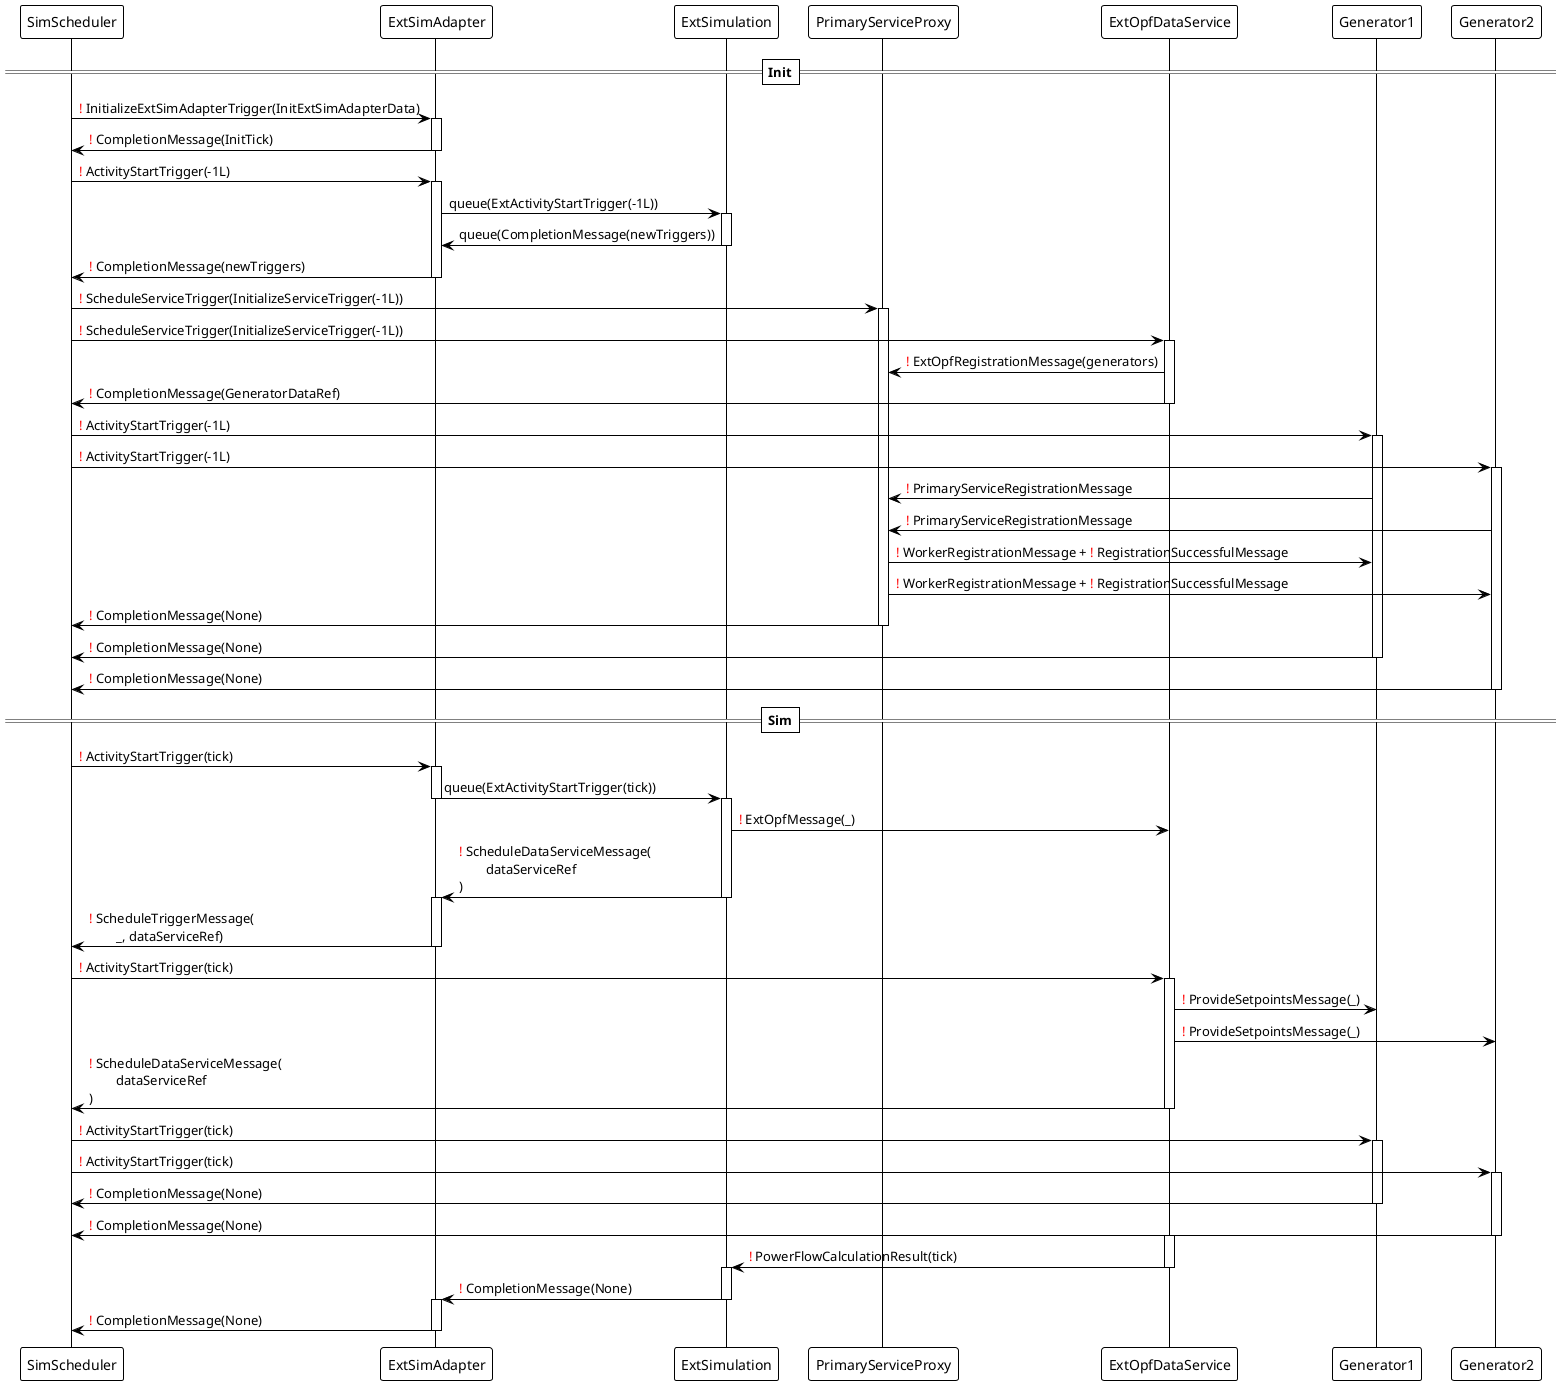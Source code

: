 @startuml

!theme plain

==Init==
SimScheduler -> ExtSimAdapter: <font color=red>!</font> InitializeExtSimAdapterTrigger(InitExtSimAdapterData)
activate ExtSimAdapter

ExtSimAdapter -> SimScheduler: <font color=red>!</font> CompletionMessage(InitTick)
deactivate ExtSimAdapter



SimScheduler -> ExtSimAdapter: <font color=red>!</font> ActivityStartTrigger(-1L)
activate ExtSimAdapter

ExtSimAdapter -> ExtSimulation: queue(ExtActivityStartTrigger(-1L))
activate ExtSimulation

ExtSimulation -> ExtSimAdapter: queue(CompletionMessage(newTriggers))
deactivate ExtSimulation

ExtSimAdapter -> SimScheduler: <font color=red>!</font> CompletionMessage(newTriggers)
deactivate ExtSimAdapter



SimScheduler -> PrimaryServiceProxy: <font color=red>!</font> ScheduleServiceTrigger(InitializeServiceTrigger(-1L))
activate PrimaryServiceProxy

SimScheduler -> ExtOpfDataService: <font color=red>!</font> ScheduleServiceTrigger(InitializeServiceTrigger(-1L))
activate ExtOpfDataService

ExtOpfDataService -> PrimaryServiceProxy: <font color=red>!</font> ExtOpfRegistrationMessage(generators)
ExtOpfDataService -> SimScheduler: <font color=red>!</font> CompletionMessage(GeneratorDataRef)
deactivate ExtOpfDataService

SimScheduler -> Generator1: <font color=red>!</font> ActivityStartTrigger(-1L)
activate Generator1
SimScheduler -> Generator2: <font color=red>!</font> ActivityStartTrigger(-1L)
activate Generator2

Generator1 -> PrimaryServiceProxy: <font color=red>!</font> PrimaryServiceRegistrationMessage
Generator2 -> PrimaryServiceProxy: <font color=red>!</font> PrimaryServiceRegistrationMessage

PrimaryServiceProxy -> Generator1: <font color=red>!</font> WorkerRegistrationMessage + <font color=red>!</font> RegistrationSuccessfulMessage
PrimaryServiceProxy -> Generator2: <font color=red>!</font> WorkerRegistrationMessage + <font color=red>!</font> RegistrationSuccessfulMessage
PrimaryServiceProxy -> SimScheduler: <font color=red>!</font> CompletionMessage(None)
deactivate PrimaryServiceProxy

Generator1 -> SimScheduler: <font color=red>!</font> CompletionMessage(None)
deactivate Generator1
Generator2 -> SimScheduler: <font color=red>!</font> CompletionMessage(None)
deactivate Generator2

==Sim==
SimScheduler -> ExtSimAdapter: <font color=red>!</font> ActivityStartTrigger(tick)
activate ExtSimAdapter

ExtSimAdapter -> ExtSimulation: queue(ExtActivityStartTrigger(tick))
deactivate ExtSimAdapter

activate ExtSimulation
ExtSimulation -> ExtOpfDataService: <font color=red>!</font> ExtOpfMessage(_)
ExtSimulation -> ExtSimAdapter: <font color=red>!</font> ScheduleDataServiceMessage(\n\tdataServiceRef\n)
deactivate ExtSimulation

activate ExtSimAdapter
ExtSimAdapter -> SimScheduler: <font color=red>!</font> ScheduleTriggerMessage(\n\t_, dataServiceRef)
deactivate ExtSimAdapter

SimScheduler -> ExtOpfDataService: <font color=red>!</font> ActivityStartTrigger(tick)
activate ExtOpfDataService
ExtOpfDataService -> Generator1: <font color=red>!</font> ProvideSetpointsMessage(_)
ExtOpfDataService -> Generator2: <font color=red>!</font> ProvideSetpointsMessage(_)
ExtOpfDataService -> SimScheduler: <font color=red>!</font> ScheduleDataServiceMessage(\n\tdataServiceRef\n)
deactivate ExtOpfDataService

SimScheduler -> Generator1: <font color=red>!</font> ActivityStartTrigger(tick)
activate Generator1
SimScheduler -> Generator2: <font color=red>!</font> ActivityStartTrigger(tick)
activate Generator2
Generator1 -> SimScheduler: <font color=red>!</font> CompletionMessage(None)
deactivate Generator1
Generator2 -> SimScheduler: <font color=red>!</font> CompletionMessage(None)
deactivate Generator2

activate ExtOpfDataService
ExtOpfDataService -> ExtSimulation: <font color=red>!</font> PowerFlowCalculationResult(tick)
deactivate ExtOpfDataService

activate ExtSimulation
ExtSimulation -> ExtSimAdapter: <font color=red>!</font> CompletionMessage(None)
deactivate ExtSimulation

activate ExtSimAdapter
ExtSimAdapter -> SimScheduler: <font color=red>!</font> CompletionMessage(None)
deactivate ExtSimAdapter

@enduml
